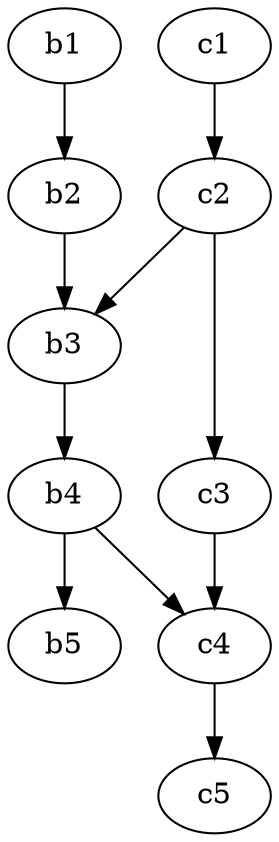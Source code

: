 digraph G {
  "b1";
  "b2";
  "b3";
  "b4";
  "b5";
  "c1";
  "c2";
  "c3";
  "c4";
  "c5";
  "b1" -> "b2";
  "b2" -> "b3";
  "b3" -> "b4";
  "b4" -> "c4";
  "b4" -> "b5";
  "c1" -> "c2";
  "c2" -> "b3";
  "c2" -> "c3";
  "c3" -> "c4";
  "c4" -> "c5";
}